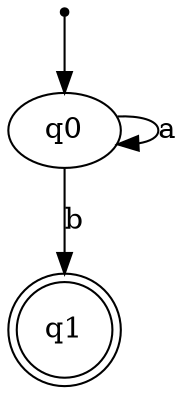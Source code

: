 digraph{
inic[shape=point];
inic->q0;

q0->q0 [label="a"];
q0->q1 [label="b"];

q1[shape=doublecircle];
}
